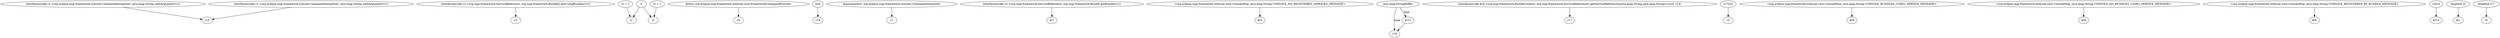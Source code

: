 digraph g {
0[label="interfaceinvoke r1.<org.eclipse.osgi.framework.console.CommandInterpreter: java.lang.String nextArgument()>()"]
1[label="r15"]
0->1[label=""]
2[label="interfaceinvoke r2.<org.osgi.framework.ServiceReference: org.osgi.framework.Bundle[] getUsingBundles()>()"]
3[label="r3"]
2->3[label=""]
4[label="0"]
5[label="i2"]
4->5[label=""]
6[label="i3 + 1"]
7[label="i3"]
6->7[label=""]
8[label="@this: org.eclipse.osgi.framework.internal.core.FrameworkCommandProvider"]
9[label="r0"]
8->9[label=""]
10[label="null"]
11[label="r14"]
10->11[label=""]
12[label="@parameter0: org.eclipse.osgi.framework.console.CommandInterpreter"]
13[label="r1"]
12->13[label=""]
14[label="interfaceinvoke r2.<org.osgi.framework.ServiceReference: org.osgi.framework.Bundle getBundle()>()"]
15[label="$r7"]
14->15[label=""]
16[label="interfaceinvoke r1.<org.eclipse.osgi.framework.console.CommandInterpreter: java.lang.String nextArgument()>()"]
16->1[label=""]
17[label="<org.eclipse.osgi.framework.internal.core.ConsoleMsg: java.lang.String CONSOLE_NO_REGISTERED_SERVICES_MESSAGE>"]
18[label="$r5"]
17->18[label=""]
19[label="java.lang.StringBuffer"]
20[label="r16"]
19->20[label="type"]
21[label="interfaceinvoke $r4.<org.osgi.framework.BundleContext: org.osgi.framework.ServiceReference[] getServiceReferences(java.lang.String,java.lang.String)>(null, r14)"]
22[label="r17"]
21->22[label=""]
23[label="r17[i2]"]
24[label="r2"]
23->24[label=""]
25[label="<org.eclipse.osgi.framework.internal.core.ConsoleMsg: java.lang.String CONSOLE_BUNDLES_USING_SERVICE_MESSAGE>"]
26[label="$r9"]
25->26[label=""]
27[label="<org.eclipse.osgi.framework.internal.core.ConsoleMsg: java.lang.String CONSOLE_NO_BUNDLES_USING_SERVICE_MESSAGE>"]
28[label="$r8"]
27->28[label=""]
4->7[label=""]
29[label="<org.eclipse.osgi.framework.internal.core.ConsoleMsg: java.lang.String CONSOLE_REGISTERED_BY_BUNDLE_MESSAGE>"]
30[label="$r6"]
29->30[label=""]
31[label="r3[i3]"]
32[label="$r10"]
31->32[label=""]
33[label="lengthof r3"]
34[label="$i1"]
33->34[label=""]
35[label="$r11"]
35->20[label=""]
19->35[label="type"]
36[label="i2 + 1"]
36->5[label=""]
37[label="lengthof r17"]
38[label="i0"]
37->38[label=""]
}
